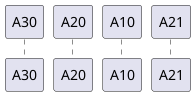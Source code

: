 {
  "sha1": "ir2g6cn3kmstmwkyaghras3k5yhgmm7",
  "insertion": {
    "when": "2024-06-03T18:59:31.123Z",
    "url": "http://forum.plantuml.net/6993/conditional-conditional-creation-participants-participants",
    "user": "plantuml@gmail.com"
  }
}
@startuml
participant A30 as P30 order -30
participant A20 order -20
participant A21 order 2123459
participant A10
@enduml
